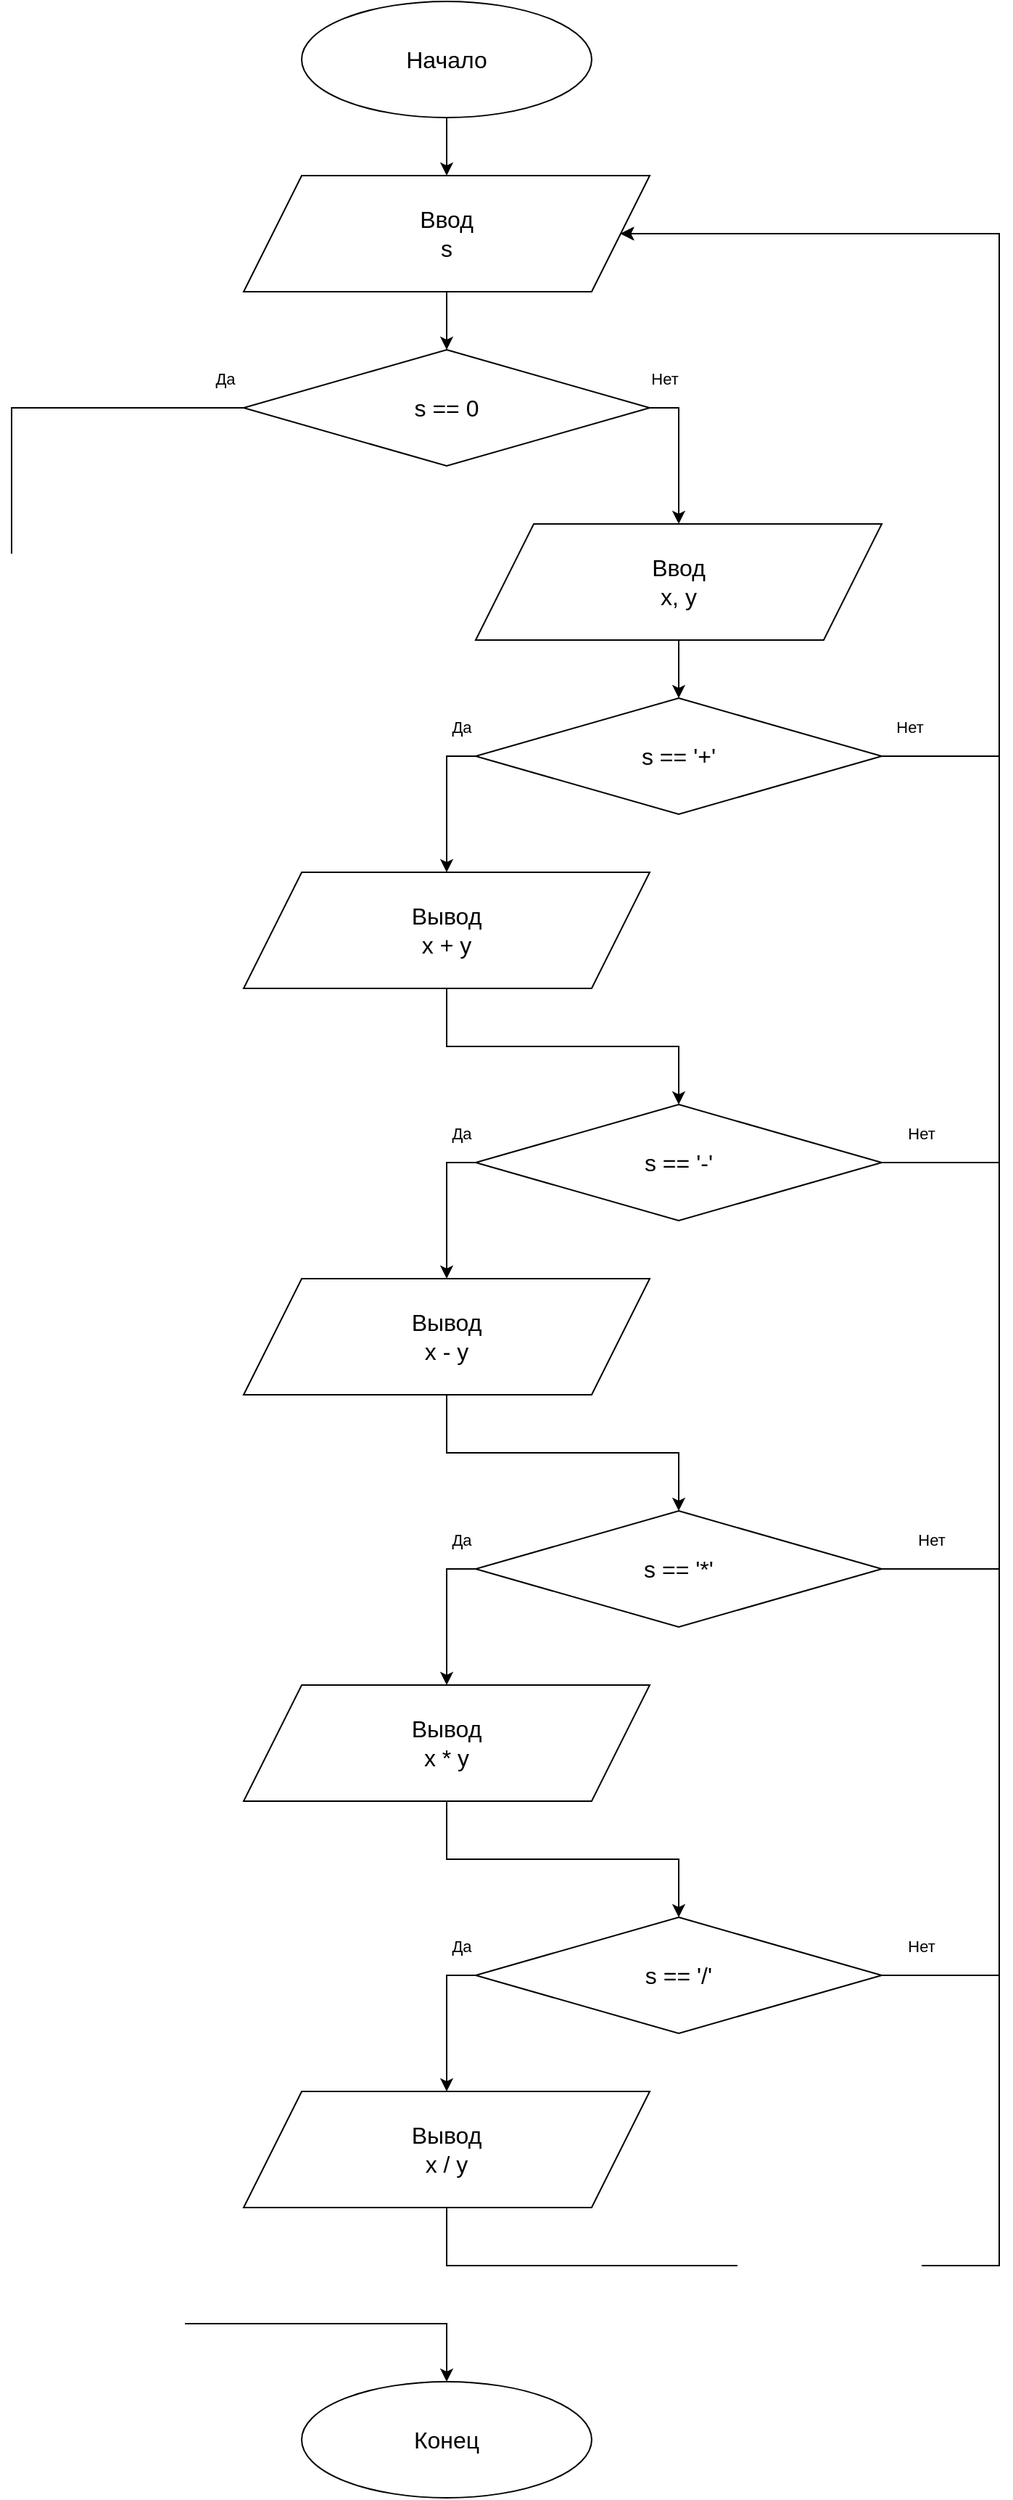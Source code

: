 <mxfile version="12.9.7" type="device" pages="5"><diagram id="FLrbDJJhO1yzdxuHwMLv" name="lesson_2__test_1"><mxGraphModel dx="1640" dy="974" grid="1" gridSize="10" guides="1" tooltips="1" connect="1" arrows="1" fold="1" page="1" pageScale="1" pageWidth="1654" pageHeight="2336" math="0" shadow="0"><root><mxCell id="0"/><mxCell id="1" parent="0"/><mxCell id="N_LeJm30V5Q4Srizo6Kg-32" style="edgeStyle=orthogonalEdgeStyle;rounded=0;orthogonalLoop=1;jettySize=auto;html=1;entryX=0.5;entryY=0;entryDx=0;entryDy=0;" parent="1" source="KB4HhpwrHfVRvis2SZwS-2" target="N_LeJm30V5Q4Srizo6Kg-1" edge="1"><mxGeometry relative="1" as="geometry"/></mxCell><mxCell id="KB4HhpwrHfVRvis2SZwS-2" value="Начало" style="ellipse;whiteSpace=wrap;html=1;fontSize=16;" parent="1" vertex="1"><mxGeometry x="679" y="80" width="200" height="80" as="geometry"/></mxCell><mxCell id="N_LeJm30V5Q4Srizo6Kg-31" value="" style="edgeStyle=orthogonalEdgeStyle;rounded=0;orthogonalLoop=1;jettySize=auto;html=1;" parent="1" source="N_LeJm30V5Q4Srizo6Kg-1" target="N_LeJm30V5Q4Srizo6Kg-2" edge="1"><mxGeometry relative="1" as="geometry"/></mxCell><mxCell id="N_LeJm30V5Q4Srizo6Kg-1" value="Ввод&lt;br&gt;s" style="shape=parallelogram;perimeter=parallelogramPerimeter;whiteSpace=wrap;html=1;fontSize=16;size=0.143;" parent="1" vertex="1"><mxGeometry x="639" y="200" width="280" height="80" as="geometry"/></mxCell><mxCell id="N_LeJm30V5Q4Srizo6Kg-10" value="Нет" style="edgeStyle=orthogonalEdgeStyle;rounded=0;orthogonalLoop=1;jettySize=auto;html=1;entryX=0.5;entryY=0;entryDx=0;entryDy=0;exitX=1;exitY=0.5;exitDx=0;exitDy=0;" parent="1" source="N_LeJm30V5Q4Srizo6Kg-2" target="N_LeJm30V5Q4Srizo6Kg-3" edge="1"><mxGeometry x="-0.8" y="20" relative="1" as="geometry"><mxPoint as="offset"/></mxGeometry></mxCell><mxCell id="N_LeJm30V5Q4Srizo6Kg-22" value="Да" style="edgeStyle=orthogonalEdgeStyle;rounded=0;orthogonalLoop=1;jettySize=auto;html=1;entryX=0.5;entryY=0;entryDx=0;entryDy=0;" parent="1" source="N_LeJm30V5Q4Srizo6Kg-2" target="N_LeJm30V5Q4Srizo6Kg-21" edge="1"><mxGeometry x="-0.985" y="-20" relative="1" as="geometry"><Array as="points"><mxPoint x="479" y="360"/><mxPoint x="479" y="1680"/><mxPoint x="779" y="1680"/></Array><mxPoint as="offset"/></mxGeometry></mxCell><mxCell id="N_LeJm30V5Q4Srizo6Kg-2" value="s == 0" style="rhombus;whiteSpace=wrap;html=1;fontSize=16;" parent="1" vertex="1"><mxGeometry x="639" y="320" width="280" height="80" as="geometry"/></mxCell><mxCell id="N_LeJm30V5Q4Srizo6Kg-11" value="" style="edgeStyle=orthogonalEdgeStyle;rounded=0;orthogonalLoop=1;jettySize=auto;html=1;" parent="1" source="N_LeJm30V5Q4Srizo6Kg-3" target="N_LeJm30V5Q4Srizo6Kg-4" edge="1"><mxGeometry relative="1" as="geometry"/></mxCell><mxCell id="N_LeJm30V5Q4Srizo6Kg-3" value="Ввод&lt;br&gt;x, y" style="shape=parallelogram;perimeter=parallelogramPerimeter;whiteSpace=wrap;html=1;fontSize=16;size=0.143;" parent="1" vertex="1"><mxGeometry x="799" y="440" width="280" height="80" as="geometry"/></mxCell><mxCell id="N_LeJm30V5Q4Srizo6Kg-9" value="Да" style="edgeStyle=orthogonalEdgeStyle;rounded=0;orthogonalLoop=1;jettySize=auto;html=1;entryX=0.5;entryY=0;entryDx=0;entryDy=0;exitX=0;exitY=0.5;exitDx=0;exitDy=0;" parent="1" source="N_LeJm30V5Q4Srizo6Kg-4" target="N_LeJm30V5Q4Srizo6Kg-6" edge="1"><mxGeometry x="-0.8" y="-20" relative="1" as="geometry"><mxPoint as="offset"/></mxGeometry></mxCell><mxCell id="N_LeJm30V5Q4Srizo6Kg-23" value="Нет" style="edgeStyle=orthogonalEdgeStyle;rounded=0;orthogonalLoop=1;jettySize=auto;html=1;entryX=1;entryY=0.5;entryDx=0;entryDy=0;exitX=1;exitY=0.5;exitDx=0;exitDy=0;" parent="1" source="N_LeJm30V5Q4Srizo6Kg-4" target="N_LeJm30V5Q4Srizo6Kg-1" edge="1"><mxGeometry x="-0.947" y="20" relative="1" as="geometry"><Array as="points"><mxPoint x="1160" y="600"/><mxPoint x="1160" y="240"/></Array><mxPoint as="offset"/></mxGeometry></mxCell><mxCell id="N_LeJm30V5Q4Srizo6Kg-4" value="s == '+'" style="rhombus;whiteSpace=wrap;html=1;fontSize=16;" parent="1" vertex="1"><mxGeometry x="799" y="560" width="280" height="80" as="geometry"/></mxCell><mxCell id="N_LeJm30V5Q4Srizo6Kg-36" style="edgeStyle=orthogonalEdgeStyle;rounded=0;orthogonalLoop=1;jettySize=auto;html=1;entryX=0.5;entryY=0;entryDx=0;entryDy=0;" parent="1" source="N_LeJm30V5Q4Srizo6Kg-6" target="N_LeJm30V5Q4Srizo6Kg-13" edge="1"><mxGeometry relative="1" as="geometry"/></mxCell><mxCell id="N_LeJm30V5Q4Srizo6Kg-6" value="Вывод&lt;br&gt;x + y" style="shape=parallelogram;perimeter=parallelogramPerimeter;whiteSpace=wrap;html=1;fontSize=16;size=0.143;" parent="1" vertex="1"><mxGeometry x="639" y="680" width="280" height="80" as="geometry"/></mxCell><mxCell id="N_LeJm30V5Q4Srizo6Kg-12" value="Да" style="edgeStyle=orthogonalEdgeStyle;rounded=0;orthogonalLoop=1;jettySize=auto;html=1;entryX=0.5;entryY=0;entryDx=0;entryDy=0;exitX=0;exitY=0.5;exitDx=0;exitDy=0;" parent="1" source="N_LeJm30V5Q4Srizo6Kg-13" target="N_LeJm30V5Q4Srizo6Kg-14" edge="1"><mxGeometry x="-0.8" y="-20" relative="1" as="geometry"><mxPoint as="offset"/></mxGeometry></mxCell><mxCell id="N_LeJm30V5Q4Srizo6Kg-27" value="Нет" style="edgeStyle=orthogonalEdgeStyle;rounded=0;orthogonalLoop=1;jettySize=auto;html=1;exitX=1;exitY=0.5;exitDx=0;exitDy=0;entryX=1;entryY=0.5;entryDx=0;entryDy=0;" parent="1" source="N_LeJm30V5Q4Srizo6Kg-13" target="N_LeJm30V5Q4Srizo6Kg-1" edge="1"><mxGeometry x="-0.948" y="20" relative="1" as="geometry"><Array as="points"><mxPoint x="1160" y="880"/><mxPoint x="1160" y="240"/></Array><mxPoint x="1" as="offset"/></mxGeometry></mxCell><mxCell id="N_LeJm30V5Q4Srizo6Kg-13" value="s == '-'" style="rhombus;whiteSpace=wrap;html=1;fontSize=16;" parent="1" vertex="1"><mxGeometry x="799" y="840" width="280" height="80" as="geometry"/></mxCell><mxCell id="N_LeJm30V5Q4Srizo6Kg-35" style="edgeStyle=orthogonalEdgeStyle;rounded=0;orthogonalLoop=1;jettySize=auto;html=1;entryX=0.5;entryY=0;entryDx=0;entryDy=0;" parent="1" source="N_LeJm30V5Q4Srizo6Kg-14" target="N_LeJm30V5Q4Srizo6Kg-16" edge="1"><mxGeometry relative="1" as="geometry"/></mxCell><mxCell id="N_LeJm30V5Q4Srizo6Kg-14" value="Вывод&lt;br&gt;x - y" style="shape=parallelogram;perimeter=parallelogramPerimeter;whiteSpace=wrap;html=1;fontSize=16;size=0.143;" parent="1" vertex="1"><mxGeometry x="639" y="960" width="280" height="80" as="geometry"/></mxCell><mxCell id="N_LeJm30V5Q4Srizo6Kg-15" value="Да" style="edgeStyle=orthogonalEdgeStyle;rounded=0;orthogonalLoop=1;jettySize=auto;html=1;entryX=0.5;entryY=0;entryDx=0;entryDy=0;exitX=0;exitY=0.5;exitDx=0;exitDy=0;" parent="1" source="N_LeJm30V5Q4Srizo6Kg-16" target="N_LeJm30V5Q4Srizo6Kg-17" edge="1"><mxGeometry x="-0.8" y="-20" relative="1" as="geometry"><mxPoint as="offset"/></mxGeometry></mxCell><mxCell id="N_LeJm30V5Q4Srizo6Kg-28" value="Нет" style="edgeStyle=orthogonalEdgeStyle;rounded=0;orthogonalLoop=1;jettySize=auto;html=1;entryX=1;entryY=0.5;entryDx=0;entryDy=0;exitX=1;exitY=0.5;exitDx=0;exitDy=0;" parent="1" source="N_LeJm30V5Q4Srizo6Kg-16" target="N_LeJm30V5Q4Srizo6Kg-1" edge="1"><mxGeometry x="-0.948" y="20" relative="1" as="geometry"><Array as="points"><mxPoint x="1160" y="1160"/><mxPoint x="1160" y="240"/></Array><mxPoint x="1" as="offset"/></mxGeometry></mxCell><mxCell id="N_LeJm30V5Q4Srizo6Kg-16" value="s == '*'" style="rhombus;whiteSpace=wrap;html=1;fontSize=16;" parent="1" vertex="1"><mxGeometry x="799" y="1120" width="280" height="80" as="geometry"/></mxCell><mxCell id="N_LeJm30V5Q4Srizo6Kg-34" style="edgeStyle=orthogonalEdgeStyle;rounded=0;orthogonalLoop=1;jettySize=auto;html=1;entryX=0.5;entryY=0;entryDx=0;entryDy=0;" parent="1" source="N_LeJm30V5Q4Srizo6Kg-17" target="N_LeJm30V5Q4Srizo6Kg-19" edge="1"><mxGeometry relative="1" as="geometry"/></mxCell><mxCell id="N_LeJm30V5Q4Srizo6Kg-17" value="Вывод&lt;br&gt;x * y" style="shape=parallelogram;perimeter=parallelogramPerimeter;whiteSpace=wrap;html=1;fontSize=16;size=0.143;" parent="1" vertex="1"><mxGeometry x="639" y="1240" width="280" height="80" as="geometry"/></mxCell><mxCell id="N_LeJm30V5Q4Srizo6Kg-18" value="Да" style="edgeStyle=orthogonalEdgeStyle;rounded=0;orthogonalLoop=1;jettySize=auto;html=1;entryX=0.5;entryY=0;entryDx=0;entryDy=0;exitX=0;exitY=0.5;exitDx=0;exitDy=0;" parent="1" source="N_LeJm30V5Q4Srizo6Kg-19" target="N_LeJm30V5Q4Srizo6Kg-20" edge="1"><mxGeometry x="-0.8" y="-20" relative="1" as="geometry"><mxPoint as="offset"/></mxGeometry></mxCell><mxCell id="N_LeJm30V5Q4Srizo6Kg-29" value="Нет" style="edgeStyle=orthogonalEdgeStyle;rounded=0;orthogonalLoop=1;jettySize=auto;html=1;entryX=1;entryY=0.5;entryDx=0;entryDy=0;exitX=1;exitY=0.5;exitDx=0;exitDy=0;" parent="1" source="N_LeJm30V5Q4Srizo6Kg-19" target="N_LeJm30V5Q4Srizo6Kg-1" edge="1"><mxGeometry x="-0.966" y="20" relative="1" as="geometry"><Array as="points"><mxPoint x="1160" y="1440"/><mxPoint x="1160" y="240"/></Array><mxPoint x="1" as="offset"/></mxGeometry></mxCell><mxCell id="N_LeJm30V5Q4Srizo6Kg-19" value="s == '/'" style="rhombus;whiteSpace=wrap;html=1;fontSize=16;" parent="1" vertex="1"><mxGeometry x="799" y="1400" width="280" height="80" as="geometry"/></mxCell><mxCell id="N_LeJm30V5Q4Srizo6Kg-33" style="edgeStyle=orthogonalEdgeStyle;rounded=0;orthogonalLoop=1;jettySize=auto;html=1;entryX=1;entryY=0.5;entryDx=0;entryDy=0;exitX=0.5;exitY=1;exitDx=0;exitDy=0;" parent="1" source="N_LeJm30V5Q4Srizo6Kg-20" target="N_LeJm30V5Q4Srizo6Kg-1" edge="1"><mxGeometry relative="1" as="geometry"><Array as="points"><mxPoint x="779" y="1640"/><mxPoint x="1160" y="1640"/><mxPoint x="1160" y="240"/></Array></mxGeometry></mxCell><mxCell id="N_LeJm30V5Q4Srizo6Kg-20" value="Вывод&lt;br&gt;x / y" style="shape=parallelogram;perimeter=parallelogramPerimeter;whiteSpace=wrap;html=1;fontSize=16;size=0.143;" parent="1" vertex="1"><mxGeometry x="639" y="1520" width="280" height="80" as="geometry"/></mxCell><mxCell id="N_LeJm30V5Q4Srizo6Kg-21" value="Конец" style="ellipse;whiteSpace=wrap;html=1;fontSize=16;" parent="1" vertex="1"><mxGeometry x="679" y="1720" width="200" height="80" as="geometry"/></mxCell></root></mxGraphModel></diagram><diagram id="M5NfHodjPBE4JZZey0Q0" name="lesson_2__test_2"><mxGraphModel dx="820" dy="487" grid="1" gridSize="10" guides="1" tooltips="1" connect="1" arrows="1" fold="1" page="1" pageScale="1" pageWidth="1169" pageHeight="1654" math="0" shadow="0"><root><mxCell id="W_x1gpM3PGIkD6XBFgtR-0"/><mxCell id="W_x1gpM3PGIkD6XBFgtR-1" parent="W_x1gpM3PGIkD6XBFgtR-0"/><mxCell id="FxMZ0xRWBPRlxuanCD0D-9" value="" style="edgeStyle=orthogonalEdgeStyle;rounded=0;orthogonalLoop=1;jettySize=auto;html=1;" parent="W_x1gpM3PGIkD6XBFgtR-1" source="dYvb-GLHYTD_jUad26mw-0" target="FxMZ0xRWBPRlxuanCD0D-0" edge="1"><mxGeometry relative="1" as="geometry"/></mxCell><mxCell id="dYvb-GLHYTD_jUad26mw-0" value="Начало" style="ellipse;whiteSpace=wrap;html=1;fontSize=16;" parent="W_x1gpM3PGIkD6XBFgtR-1" vertex="1"><mxGeometry x="480" y="80" width="200" height="80" as="geometry"/></mxCell><mxCell id="FxMZ0xRWBPRlxuanCD0D-10" value="" style="edgeStyle=orthogonalEdgeStyle;rounded=0;orthogonalLoop=1;jettySize=auto;html=1;" parent="W_x1gpM3PGIkD6XBFgtR-1" source="FxMZ0xRWBPRlxuanCD0D-0" target="FxMZ0xRWBPRlxuanCD0D-1" edge="1"><mxGeometry relative="1" as="geometry"/></mxCell><mxCell id="FxMZ0xRWBPRlxuanCD0D-0" value="Ввод&lt;br&gt;n" style="shape=parallelogram;perimeter=parallelogramPerimeter;whiteSpace=wrap;html=1;fontSize=16;size=0.143;" parent="W_x1gpM3PGIkD6XBFgtR-1" vertex="1"><mxGeometry x="440" y="200" width="280" height="80" as="geometry"/></mxCell><mxCell id="FxMZ0xRWBPRlxuanCD0D-11" value="" style="edgeStyle=orthogonalEdgeStyle;rounded=0;orthogonalLoop=1;jettySize=auto;html=1;" parent="W_x1gpM3PGIkD6XBFgtR-1" source="FxMZ0xRWBPRlxuanCD0D-1" target="FxMZ0xRWBPRlxuanCD0D-2" edge="1"><mxGeometry relative="1" as="geometry"/></mxCell><mxCell id="FxMZ0xRWBPRlxuanCD0D-1" value="&lt;div&gt;even = 0&lt;/div&gt;&lt;div&gt;odd = 0&lt;/div&gt;" style="rounded=0;whiteSpace=wrap;html=1;fontSize=16;" parent="W_x1gpM3PGIkD6XBFgtR-1" vertex="1"><mxGeometry x="440" y="320" width="280" height="80" as="geometry"/></mxCell><mxCell id="FxMZ0xRWBPRlxuanCD0D-12" value="Да" style="edgeStyle=orthogonalEdgeStyle;rounded=0;orthogonalLoop=1;jettySize=auto;html=1;exitX=1;exitY=0.5;exitDx=0;exitDy=0;" parent="W_x1gpM3PGIkD6XBFgtR-1" source="FxMZ0xRWBPRlxuanCD0D-2" target="FxMZ0xRWBPRlxuanCD0D-3" edge="1"><mxGeometry x="-0.8" y="20" relative="1" as="geometry"><mxPoint as="offset"/></mxGeometry></mxCell><mxCell id="FxMZ0xRWBPRlxuanCD0D-17" style="edgeStyle=orthogonalEdgeStyle;rounded=0;orthogonalLoop=1;jettySize=auto;html=1;entryX=0.5;entryY=0;entryDx=0;entryDy=0;" parent="W_x1gpM3PGIkD6XBFgtR-1" source="FxMZ0xRWBPRlxuanCD0D-2" target="FxMZ0xRWBPRlxuanCD0D-7" edge="1"><mxGeometry relative="1" as="geometry"><Array as="points"><mxPoint x="360" y="480"/><mxPoint x="360" y="1000"/><mxPoint x="580" y="1000"/></Array></mxGeometry></mxCell><mxCell id="FxMZ0xRWBPRlxuanCD0D-2" value="n &amp;gt; 0" style="rhombus;whiteSpace=wrap;html=1;fontSize=16;" parent="W_x1gpM3PGIkD6XBFgtR-1" vertex="1"><mxGeometry x="440" y="440" width="280" height="80" as="geometry"/></mxCell><mxCell id="FxMZ0xRWBPRlxuanCD0D-13" value="Да" style="edgeStyle=orthogonalEdgeStyle;rounded=0;orthogonalLoop=1;jettySize=auto;html=1;entryX=0.5;entryY=0;entryDx=0;entryDy=0;exitX=1;exitY=0.5;exitDx=0;exitDy=0;" parent="W_x1gpM3PGIkD6XBFgtR-1" source="FxMZ0xRWBPRlxuanCD0D-3" target="FxMZ0xRWBPRlxuanCD0D-4" edge="1"><mxGeometry x="-0.8" y="20" relative="1" as="geometry"><mxPoint as="offset"/></mxGeometry></mxCell><mxCell id="FxMZ0xRWBPRlxuanCD0D-14" value="Нет" style="edgeStyle=orthogonalEdgeStyle;rounded=0;orthogonalLoop=1;jettySize=auto;html=1;entryX=0.5;entryY=0;entryDx=0;entryDy=0;exitX=0;exitY=0.5;exitDx=0;exitDy=0;" parent="W_x1gpM3PGIkD6XBFgtR-1" source="FxMZ0xRWBPRlxuanCD0D-3" target="FxMZ0xRWBPRlxuanCD0D-5" edge="1"><mxGeometry x="-0.8" y="-20" relative="1" as="geometry"><mxPoint as="offset"/></mxGeometry></mxCell><mxCell id="FxMZ0xRWBPRlxuanCD0D-3" value="n % 2 == 0" style="rhombus;whiteSpace=wrap;html=1;fontSize=16;" parent="W_x1gpM3PGIkD6XBFgtR-1" vertex="1"><mxGeometry x="600" y="560" width="280" height="80" as="geometry"/></mxCell><mxCell id="FxMZ0xRWBPRlxuanCD0D-15" style="edgeStyle=orthogonalEdgeStyle;rounded=0;orthogonalLoop=1;jettySize=auto;html=1;entryX=0.5;entryY=0;entryDx=0;entryDy=0;" parent="W_x1gpM3PGIkD6XBFgtR-1" source="FxMZ0xRWBPRlxuanCD0D-4" target="FxMZ0xRWBPRlxuanCD0D-6" edge="1"><mxGeometry relative="1" as="geometry"/></mxCell><mxCell id="FxMZ0xRWBPRlxuanCD0D-4" value="even += 1" style="rounded=0;whiteSpace=wrap;html=1;fontSize=16;" parent="W_x1gpM3PGIkD6XBFgtR-1" vertex="1"><mxGeometry x="760" y="680" width="280" height="80" as="geometry"/></mxCell><mxCell id="FxMZ0xRWBPRlxuanCD0D-16" style="edgeStyle=orthogonalEdgeStyle;rounded=0;orthogonalLoop=1;jettySize=auto;html=1;entryX=0.5;entryY=0;entryDx=0;entryDy=0;" parent="W_x1gpM3PGIkD6XBFgtR-1" source="FxMZ0xRWBPRlxuanCD0D-5" target="FxMZ0xRWBPRlxuanCD0D-6" edge="1"><mxGeometry relative="1" as="geometry"/></mxCell><mxCell id="FxMZ0xRWBPRlxuanCD0D-5" value="odd += 1" style="rounded=0;whiteSpace=wrap;html=1;fontSize=16;" parent="W_x1gpM3PGIkD6XBFgtR-1" vertex="1"><mxGeometry x="440" y="680" width="280" height="80" as="geometry"/></mxCell><mxCell id="FxMZ0xRWBPRlxuanCD0D-20" style="edgeStyle=orthogonalEdgeStyle;rounded=0;orthogonalLoop=1;jettySize=auto;html=1;entryX=0.5;entryY=1;entryDx=0;entryDy=0;" parent="W_x1gpM3PGIkD6XBFgtR-1" source="FxMZ0xRWBPRlxuanCD0D-6" target="FxMZ0xRWBPRlxuanCD0D-2" edge="1"><mxGeometry relative="1" as="geometry"><Array as="points"><mxPoint x="740" y="960"/><mxPoint x="400" y="960"/><mxPoint x="400" y="560"/><mxPoint x="580" y="560"/></Array></mxGeometry></mxCell><mxCell id="FxMZ0xRWBPRlxuanCD0D-6" value="n = n // 10" style="rounded=0;whiteSpace=wrap;html=1;fontSize=16;" parent="W_x1gpM3PGIkD6XBFgtR-1" vertex="1"><mxGeometry x="600" y="840" width="280" height="80" as="geometry"/></mxCell><mxCell id="FxMZ0xRWBPRlxuanCD0D-19" value="" style="edgeStyle=orthogonalEdgeStyle;rounded=0;orthogonalLoop=1;jettySize=auto;html=1;" parent="W_x1gpM3PGIkD6XBFgtR-1" source="FxMZ0xRWBPRlxuanCD0D-7" target="FxMZ0xRWBPRlxuanCD0D-8" edge="1"><mxGeometry relative="1" as="geometry"/></mxCell><mxCell id="FxMZ0xRWBPRlxuanCD0D-7" value="Вывод&lt;br&gt;even, odd" style="shape=parallelogram;perimeter=parallelogramPerimeter;whiteSpace=wrap;html=1;fontSize=16;size=0.143;" parent="W_x1gpM3PGIkD6XBFgtR-1" vertex="1"><mxGeometry x="440" y="1040" width="280" height="80" as="geometry"/></mxCell><mxCell id="FxMZ0xRWBPRlxuanCD0D-8" value="Конец" style="ellipse;whiteSpace=wrap;html=1;fontSize=16;" parent="W_x1gpM3PGIkD6XBFgtR-1" vertex="1"><mxGeometry x="480" y="1160" width="200" height="80" as="geometry"/></mxCell></root></mxGraphModel></diagram><diagram id="ZjpuOEwasYVB5tyq9G3D" name="lesson_2__test_3"><mxGraphModel dx="820" dy="487" grid="1" gridSize="10" guides="1" tooltips="1" connect="1" arrows="1" fold="1" page="1" pageScale="1" pageWidth="1169" pageHeight="1654" math="0" shadow="0"><root><mxCell id="EUaVi4A7Yug-0bXFqwrW-0"/><mxCell id="EUaVi4A7Yug-0bXFqwrW-1" parent="EUaVi4A7Yug-0bXFqwrW-0"/><mxCell id="tYTdjqiE-Uvbagm4cwJF-3" value="" style="edgeStyle=orthogonalEdgeStyle;rounded=0;orthogonalLoop=1;jettySize=auto;html=1;" parent="EUaVi4A7Yug-0bXFqwrW-1" source="UO-t-zFuzuM0lZBhhs6v-0" target="o8qdlyGgqdn4Fy7CgCeA-0" edge="1"><mxGeometry relative="1" as="geometry"/></mxCell><mxCell id="UO-t-zFuzuM0lZBhhs6v-0" value="Начало" style="ellipse;whiteSpace=wrap;html=1;fontSize=16;" parent="EUaVi4A7Yug-0bXFqwrW-1" vertex="1"><mxGeometry x="480" y="80" width="200" height="80" as="geometry"/></mxCell><mxCell id="tYTdjqiE-Uvbagm4cwJF-2" value="" style="edgeStyle=orthogonalEdgeStyle;rounded=0;orthogonalLoop=1;jettySize=auto;html=1;" parent="EUaVi4A7Yug-0bXFqwrW-1" source="o8qdlyGgqdn4Fy7CgCeA-0" target="o8qdlyGgqdn4Fy7CgCeA-1" edge="1"><mxGeometry relative="1" as="geometry"/></mxCell><mxCell id="o8qdlyGgqdn4Fy7CgCeA-0" value="Ввод&lt;br&gt;n" style="shape=parallelogram;perimeter=parallelogramPerimeter;whiteSpace=wrap;html=1;fontSize=16;size=0.143;" parent="EUaVi4A7Yug-0bXFqwrW-1" vertex="1"><mxGeometry x="440" y="200" width="280" height="80" as="geometry"/></mxCell><mxCell id="tYTdjqiE-Uvbagm4cwJF-1" value="" style="edgeStyle=orthogonalEdgeStyle;rounded=0;orthogonalLoop=1;jettySize=auto;html=1;" parent="EUaVi4A7Yug-0bXFqwrW-1" source="o8qdlyGgqdn4Fy7CgCeA-1" target="o8qdlyGgqdn4Fy7CgCeA-2" edge="1"><mxGeometry relative="1" as="geometry"/></mxCell><mxCell id="o8qdlyGgqdn4Fy7CgCeA-1" value="m = 0" style="rounded=0;whiteSpace=wrap;html=1;fontSize=16;" parent="EUaVi4A7Yug-0bXFqwrW-1" vertex="1"><mxGeometry x="440" y="320" width="280" height="80" as="geometry"/></mxCell><mxCell id="tYTdjqiE-Uvbagm4cwJF-4" value="Да" style="edgeStyle=orthogonalEdgeStyle;rounded=0;orthogonalLoop=1;jettySize=auto;html=1;exitX=1;exitY=0.5;exitDx=0;exitDy=0;" parent="EUaVi4A7Yug-0bXFqwrW-1" source="o8qdlyGgqdn4Fy7CgCeA-2" target="o8qdlyGgqdn4Fy7CgCeA-3" edge="1"><mxGeometry x="-0.8" y="20" relative="1" as="geometry"><mxPoint as="offset"/></mxGeometry></mxCell><mxCell id="tYTdjqiE-Uvbagm4cwJF-5" value="Нет" style="edgeStyle=orthogonalEdgeStyle;rounded=0;orthogonalLoop=1;jettySize=auto;html=1;entryX=0.5;entryY=0;entryDx=0;entryDy=0;exitX=0;exitY=0.5;exitDx=0;exitDy=0;" parent="EUaVi4A7Yug-0bXFqwrW-1" source="o8qdlyGgqdn4Fy7CgCeA-2" target="o8qdlyGgqdn4Fy7CgCeA-4" edge="1"><mxGeometry x="-0.952" y="-20" relative="1" as="geometry"><Array as="points"><mxPoint x="420" y="480"/><mxPoint x="420" y="720"/><mxPoint x="580" y="720"/></Array><mxPoint as="offset"/></mxGeometry></mxCell><mxCell id="o8qdlyGgqdn4Fy7CgCeA-2" value="n &amp;gt; 0" style="rhombus;whiteSpace=wrap;html=1;fontSize=16;" parent="EUaVi4A7Yug-0bXFqwrW-1" vertex="1"><mxGeometry x="440" y="440" width="280" height="80" as="geometry"/></mxCell><mxCell id="tYTdjqiE-Uvbagm4cwJF-7" style="edgeStyle=orthogonalEdgeStyle;rounded=0;orthogonalLoop=1;jettySize=auto;html=1;entryX=0.5;entryY=1;entryDx=0;entryDy=0;exitX=0.5;exitY=1;exitDx=0;exitDy=0;" parent="EUaVi4A7Yug-0bXFqwrW-1" source="o8qdlyGgqdn4Fy7CgCeA-3" target="o8qdlyGgqdn4Fy7CgCeA-2" edge="1"><mxGeometry relative="1" as="geometry"><Array as="points"><mxPoint x="740" y="680"/><mxPoint x="580" y="680"/></Array></mxGeometry></mxCell><mxCell id="o8qdlyGgqdn4Fy7CgCeA-3" value="&lt;div&gt;m = m * 10 + n % 10&lt;/div&gt;&lt;div&gt;&lt;span&gt;n = n // 10&lt;/span&gt;&lt;/div&gt;" style="rounded=0;whiteSpace=wrap;html=1;fontSize=16;" parent="EUaVi4A7Yug-0bXFqwrW-1" vertex="1"><mxGeometry x="600" y="560" width="280" height="80" as="geometry"/></mxCell><mxCell id="tYTdjqiE-Uvbagm4cwJF-0" value="" style="edgeStyle=orthogonalEdgeStyle;rounded=0;orthogonalLoop=1;jettySize=auto;html=1;" parent="EUaVi4A7Yug-0bXFqwrW-1" source="o8qdlyGgqdn4Fy7CgCeA-4" target="o8qdlyGgqdn4Fy7CgCeA-5" edge="1"><mxGeometry relative="1" as="geometry"/></mxCell><mxCell id="o8qdlyGgqdn4Fy7CgCeA-4" value="Вывод&lt;br&gt;m" style="shape=parallelogram;perimeter=parallelogramPerimeter;whiteSpace=wrap;html=1;fontSize=16;size=0.143;" parent="EUaVi4A7Yug-0bXFqwrW-1" vertex="1"><mxGeometry x="440" y="760" width="280" height="80" as="geometry"/></mxCell><mxCell id="o8qdlyGgqdn4Fy7CgCeA-5" value="Конец" style="ellipse;whiteSpace=wrap;html=1;fontSize=16;" parent="EUaVi4A7Yug-0bXFqwrW-1" vertex="1"><mxGeometry x="480" y="880" width="200" height="80" as="geometry"/></mxCell></root></mxGraphModel></diagram><diagram id="ZVCUTi_LIxWZtijyaaj1" name="lesson_2__test_4"><mxGraphModel dx="820" dy="487" grid="1" gridSize="10" guides="1" tooltips="1" connect="1" arrows="1" fold="1" page="1" pageScale="1" pageWidth="1169" pageHeight="1654" math="0" shadow="0"><root><mxCell id="SoLrJaFpVHG9vgKObwJh-0"/><mxCell id="SoLrJaFpVHG9vgKObwJh-1" parent="SoLrJaFpVHG9vgKObwJh-0"/><mxCell id="pNzV11TLt5HHqvrLv6pQ-2" value="" style="edgeStyle=orthogonalEdgeStyle;rounded=0;orthogonalLoop=1;jettySize=auto;html=1;" parent="SoLrJaFpVHG9vgKObwJh-1" source="UH7x52yrqoTxq3cID_b5-0" target="NUVhMKnsxNxOkwy2d6pJ-0" edge="1"><mxGeometry relative="1" as="geometry"/></mxCell><mxCell id="UH7x52yrqoTxq3cID_b5-0" value="Начало" style="ellipse;whiteSpace=wrap;html=1;fontSize=16;" parent="SoLrJaFpVHG9vgKObwJh-1" vertex="1"><mxGeometry x="480" y="80" width="200" height="80" as="geometry"/></mxCell><mxCell id="pNzV11TLt5HHqvrLv6pQ-3" value="" style="edgeStyle=orthogonalEdgeStyle;rounded=0;orthogonalLoop=1;jettySize=auto;html=1;" parent="SoLrJaFpVHG9vgKObwJh-1" source="NUVhMKnsxNxOkwy2d6pJ-0" target="NUVhMKnsxNxOkwy2d6pJ-1" edge="1"><mxGeometry relative="1" as="geometry"/></mxCell><mxCell id="NUVhMKnsxNxOkwy2d6pJ-0" value="Ввод&lt;br&gt;n" style="shape=parallelogram;perimeter=parallelogramPerimeter;whiteSpace=wrap;html=1;fontSize=16;size=0.143;" parent="SoLrJaFpVHG9vgKObwJh-1" vertex="1"><mxGeometry x="440" y="200" width="280" height="80" as="geometry"/></mxCell><mxCell id="pNzV11TLt5HHqvrLv6pQ-4" value="" style="edgeStyle=orthogonalEdgeStyle;rounded=0;orthogonalLoop=1;jettySize=auto;html=1;" parent="SoLrJaFpVHG9vgKObwJh-1" source="NUVhMKnsxNxOkwy2d6pJ-1" target="NUVhMKnsxNxOkwy2d6pJ-2" edge="1"><mxGeometry relative="1" as="geometry"/></mxCell><mxCell id="NUVhMKnsxNxOkwy2d6pJ-1" value="&lt;div&gt;e = 1&lt;/div&gt;&lt;div&gt;s = 0&lt;/div&gt;" style="rounded=0;whiteSpace=wrap;html=1;fontSize=16;" parent="SoLrJaFpVHG9vgKObwJh-1" vertex="1"><mxGeometry x="440" y="320" width="280" height="80" as="geometry"/></mxCell><mxCell id="pNzV11TLt5HHqvrLv6pQ-5" style="edgeStyle=orthogonalEdgeStyle;rounded=0;orthogonalLoop=1;jettySize=auto;html=1;entryX=0.5;entryY=0;entryDx=0;entryDy=0;" parent="SoLrJaFpVHG9vgKObwJh-1" source="NUVhMKnsxNxOkwy2d6pJ-2" target="pNzV11TLt5HHqvrLv6pQ-0" edge="1"><mxGeometry relative="1" as="geometry"><Array as="points"><mxPoint x="760" y="480"/><mxPoint x="760" y="720"/><mxPoint x="580" y="720"/></Array></mxGeometry></mxCell><mxCell id="pNzV11TLt5HHqvrLv6pQ-6" value="" style="edgeStyle=orthogonalEdgeStyle;rounded=0;orthogonalLoop=1;jettySize=auto;html=1;" parent="SoLrJaFpVHG9vgKObwJh-1" source="NUVhMKnsxNxOkwy2d6pJ-2" target="NUVhMKnsxNxOkwy2d6pJ-3" edge="1"><mxGeometry relative="1" as="geometry"/></mxCell><mxCell id="NUVhMKnsxNxOkwy2d6pJ-2" value="for i in range(n)" style="shape=hexagon;perimeter=hexagonPerimeter2;whiteSpace=wrap;html=1;fontSize=16;size=0.146;" parent="SoLrJaFpVHG9vgKObwJh-1" vertex="1"><mxGeometry x="440" y="440" width="280" height="80" as="geometry"/></mxCell><mxCell id="pNzV11TLt5HHqvrLv6pQ-7" style="edgeStyle=orthogonalEdgeStyle;rounded=0;orthogonalLoop=1;jettySize=auto;html=1;entryX=0;entryY=0.5;entryDx=0;entryDy=0;" parent="SoLrJaFpVHG9vgKObwJh-1" source="NUVhMKnsxNxOkwy2d6pJ-3" target="NUVhMKnsxNxOkwy2d6pJ-2" edge="1"><mxGeometry relative="1" as="geometry"><Array as="points"><mxPoint x="580" y="680"/><mxPoint x="400" y="680"/><mxPoint x="400" y="480"/></Array></mxGeometry></mxCell><mxCell id="NUVhMKnsxNxOkwy2d6pJ-3" value="&lt;div&gt;s += e&lt;/div&gt;&lt;div&gt;&lt;span&gt;e /= -2&lt;/span&gt;&lt;/div&gt;" style="rounded=0;whiteSpace=wrap;html=1;fontSize=16;" parent="SoLrJaFpVHG9vgKObwJh-1" vertex="1"><mxGeometry x="440" y="560" width="280" height="80" as="geometry"/></mxCell><mxCell id="YbjadoutMDVc3rxdpUga-0" value="" style="edgeStyle=orthogonalEdgeStyle;rounded=0;orthogonalLoop=1;jettySize=auto;html=1;" parent="SoLrJaFpVHG9vgKObwJh-1" source="pNzV11TLt5HHqvrLv6pQ-0" target="pNzV11TLt5HHqvrLv6pQ-1" edge="1"><mxGeometry relative="1" as="geometry"/></mxCell><mxCell id="pNzV11TLt5HHqvrLv6pQ-0" value="Вывод&lt;br&gt;s" style="shape=parallelogram;perimeter=parallelogramPerimeter;whiteSpace=wrap;html=1;fontSize=16;size=0.143;" parent="SoLrJaFpVHG9vgKObwJh-1" vertex="1"><mxGeometry x="440" y="760" width="280" height="80" as="geometry"/></mxCell><mxCell id="pNzV11TLt5HHqvrLv6pQ-1" value="Конец" style="ellipse;whiteSpace=wrap;html=1;fontSize=16;" parent="SoLrJaFpVHG9vgKObwJh-1" vertex="1"><mxGeometry x="480" y="880" width="200" height="80" as="geometry"/></mxCell></root></mxGraphModel></diagram><diagram id="hrrQ_fOqifdi93p5KVqC" name="lesson_2__test_5"><mxGraphModel dx="820" dy="487" grid="1" gridSize="10" guides="1" tooltips="1" connect="1" arrows="1" fold="1" page="1" pageScale="1" pageWidth="1169" pageHeight="1654" math="0" shadow="0"><root><mxCell id="bciMAOZQWG2fZCb4dss1-0"/><mxCell id="bciMAOZQWG2fZCb4dss1-1" parent="bciMAOZQWG2fZCb4dss1-0"/><mxCell id="qRWeXTN4XnXt_7Vr8Tf_-9" value="" style="edgeStyle=orthogonalEdgeStyle;rounded=0;orthogonalLoop=1;jettySize=auto;html=1;" parent="bciMAOZQWG2fZCb4dss1-1" source="CUs5jjgw65xkPQdK3JZm-0" target="qRWeXTN4XnXt_7Vr8Tf_-1" edge="1"><mxGeometry relative="1" as="geometry"/></mxCell><mxCell id="CUs5jjgw65xkPQdK3JZm-0" value="Начало" style="ellipse;whiteSpace=wrap;html=1;fontSize=16;" parent="bciMAOZQWG2fZCb4dss1-1" vertex="1"><mxGeometry x="480" y="80" width="200" height="80" as="geometry"/></mxCell><mxCell id="qRWeXTN4XnXt_7Vr8Tf_-10" value="" style="edgeStyle=orthogonalEdgeStyle;rounded=0;orthogonalLoop=1;jettySize=auto;html=1;" parent="bciMAOZQWG2fZCb4dss1-1" source="qRWeXTN4XnXt_7Vr8Tf_-1" target="qRWeXTN4XnXt_7Vr8Tf_-2" edge="1"><mxGeometry relative="1" as="geometry"/></mxCell><mxCell id="qRWeXTN4XnXt_7Vr8Tf_-13" style="edgeStyle=orthogonalEdgeStyle;rounded=0;orthogonalLoop=1;jettySize=auto;html=1;entryX=0.5;entryY=0;entryDx=0;entryDy=0;" parent="bciMAOZQWG2fZCb4dss1-1" source="qRWeXTN4XnXt_7Vr8Tf_-1" target="qRWeXTN4XnXt_7Vr8Tf_-5" edge="1"><mxGeometry relative="1" as="geometry"><Array as="points"><mxPoint x="920" y="240"/><mxPoint x="920" y="720"/><mxPoint x="580" y="720"/></Array></mxGeometry></mxCell><mxCell id="qRWeXTN4XnXt_7Vr8Tf_-1" value="for i in range(32, 128)" style="shape=hexagon;perimeter=hexagonPerimeter2;whiteSpace=wrap;html=1;fontSize=16;size=0.146;" parent="bciMAOZQWG2fZCb4dss1-1" vertex="1"><mxGeometry x="440" y="200" width="280" height="80" as="geometry"/></mxCell><mxCell id="qRWeXTN4XnXt_7Vr8Tf_-11" value="" style="edgeStyle=orthogonalEdgeStyle;rounded=0;orthogonalLoop=1;jettySize=auto;html=1;" parent="bciMAOZQWG2fZCb4dss1-1" source="qRWeXTN4XnXt_7Vr8Tf_-2" target="qRWeXTN4XnXt_7Vr8Tf_-3" edge="1"><mxGeometry relative="1" as="geometry"/></mxCell><mxCell id="qRWeXTN4XnXt_7Vr8Tf_-2" value="Вывод&lt;br&gt;i, &quot; - &quot;, chr(i), &quot;\t&quot;, end=&quot;&quot;" style="shape=parallelogram;perimeter=parallelogramPerimeter;whiteSpace=wrap;html=1;fontSize=16;size=0.143;" parent="bciMAOZQWG2fZCb4dss1-1" vertex="1"><mxGeometry x="440" y="320" width="280" height="80" as="geometry"/></mxCell><mxCell id="qRWeXTN4XnXt_7Vr8Tf_-6" value="Да" style="edgeStyle=orthogonalEdgeStyle;rounded=0;orthogonalLoop=1;jettySize=auto;html=1;entryX=0.5;entryY=0;entryDx=0;entryDy=0;exitX=1;exitY=0.5;exitDx=0;exitDy=0;" parent="bciMAOZQWG2fZCb4dss1-1" source="qRWeXTN4XnXt_7Vr8Tf_-3" target="qRWeXTN4XnXt_7Vr8Tf_-4" edge="1"><mxGeometry x="-0.8" y="20" relative="1" as="geometry"><mxPoint as="offset"/></mxGeometry></mxCell><mxCell id="qRWeXTN4XnXt_7Vr8Tf_-7" value="Нет" style="edgeStyle=orthogonalEdgeStyle;rounded=0;orthogonalLoop=1;jettySize=auto;html=1;entryX=0;entryY=0.5;entryDx=0;entryDy=0;exitX=0;exitY=0.5;exitDx=0;exitDy=0;" parent="bciMAOZQWG2fZCb4dss1-1" source="qRWeXTN4XnXt_7Vr8Tf_-3" target="qRWeXTN4XnXt_7Vr8Tf_-1" edge="1"><mxGeometry x="-0.625" y="-30" relative="1" as="geometry"><Array as="points"><mxPoint x="400" y="480"/><mxPoint x="400" y="240"/></Array><mxPoint as="offset"/></mxGeometry></mxCell><mxCell id="qRWeXTN4XnXt_7Vr8Tf_-3" value="(i - 31) % 10 == 0" style="rhombus;whiteSpace=wrap;html=1;fontSize=16;" parent="bciMAOZQWG2fZCb4dss1-1" vertex="1"><mxGeometry x="440" y="440" width="280" height="80" as="geometry"/></mxCell><mxCell id="qRWeXTN4XnXt_7Vr8Tf_-12" style="edgeStyle=orthogonalEdgeStyle;rounded=0;orthogonalLoop=1;jettySize=auto;html=1;entryX=0;entryY=0.5;entryDx=0;entryDy=0;exitX=0.5;exitY=1;exitDx=0;exitDy=0;" parent="bciMAOZQWG2fZCb4dss1-1" source="qRWeXTN4XnXt_7Vr8Tf_-4" target="qRWeXTN4XnXt_7Vr8Tf_-1" edge="1"><mxGeometry relative="1" as="geometry"><Array as="points"><mxPoint x="740" y="680"/><mxPoint x="400" y="680"/><mxPoint x="400" y="240"/></Array></mxGeometry></mxCell><mxCell id="qRWeXTN4XnXt_7Vr8Tf_-4" value="Вывод&lt;br&gt;end=&quot;\n&quot;" style="shape=parallelogram;perimeter=parallelogramPerimeter;whiteSpace=wrap;html=1;fontSize=16;size=0.143;" parent="bciMAOZQWG2fZCb4dss1-1" vertex="1"><mxGeometry x="600" y="560" width="280" height="80" as="geometry"/></mxCell><mxCell id="qRWeXTN4XnXt_7Vr8Tf_-5" value="Конец" style="ellipse;whiteSpace=wrap;html=1;fontSize=16;" parent="bciMAOZQWG2fZCb4dss1-1" vertex="1"><mxGeometry x="480" y="760" width="200" height="80" as="geometry"/></mxCell></root></mxGraphModel></diagram></mxfile>